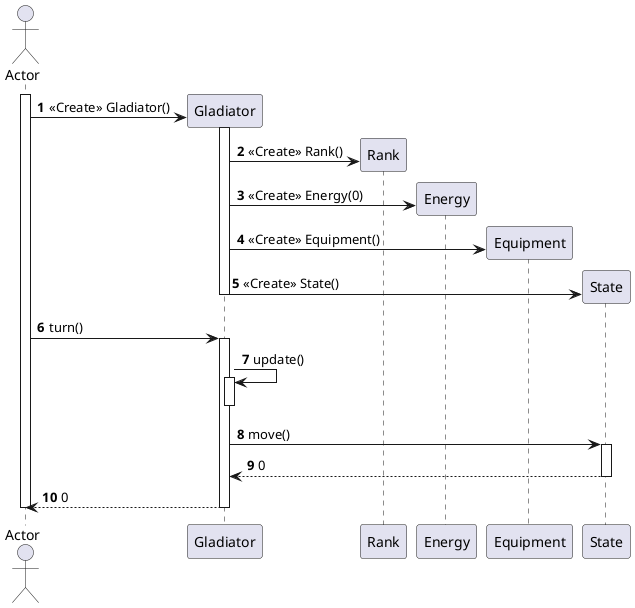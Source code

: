 @startuml

autonumber

actor Actor

activate Actor

create Gladiator
Actor -> Gladiator : <<Create>> Gladiator()
activate Gladiator
create Rank
    Gladiator -> Rank :  <<Create>> Rank() 
    create Energy
    Gladiator -> Energy : <<Create>> Energy(0)
    create Equipment
    Gladiator -> Equipment : <<Create>> Equipment()
    Create State
    Gladiator -> State : <<Create>> State()
deactivate Gladiator

Actor -> Gladiator : turn()
activate Gladiator
    Gladiator -> Gladiator : update()
    activate Gladiator
    deactivate Gladiator
    Gladiator -> State : move()
    activate State 
        State --> Gladiator : 0
    deactivate State
    Gladiator --> Actor : 0
deactivate Gladiator

deactivate Actor

@enduml